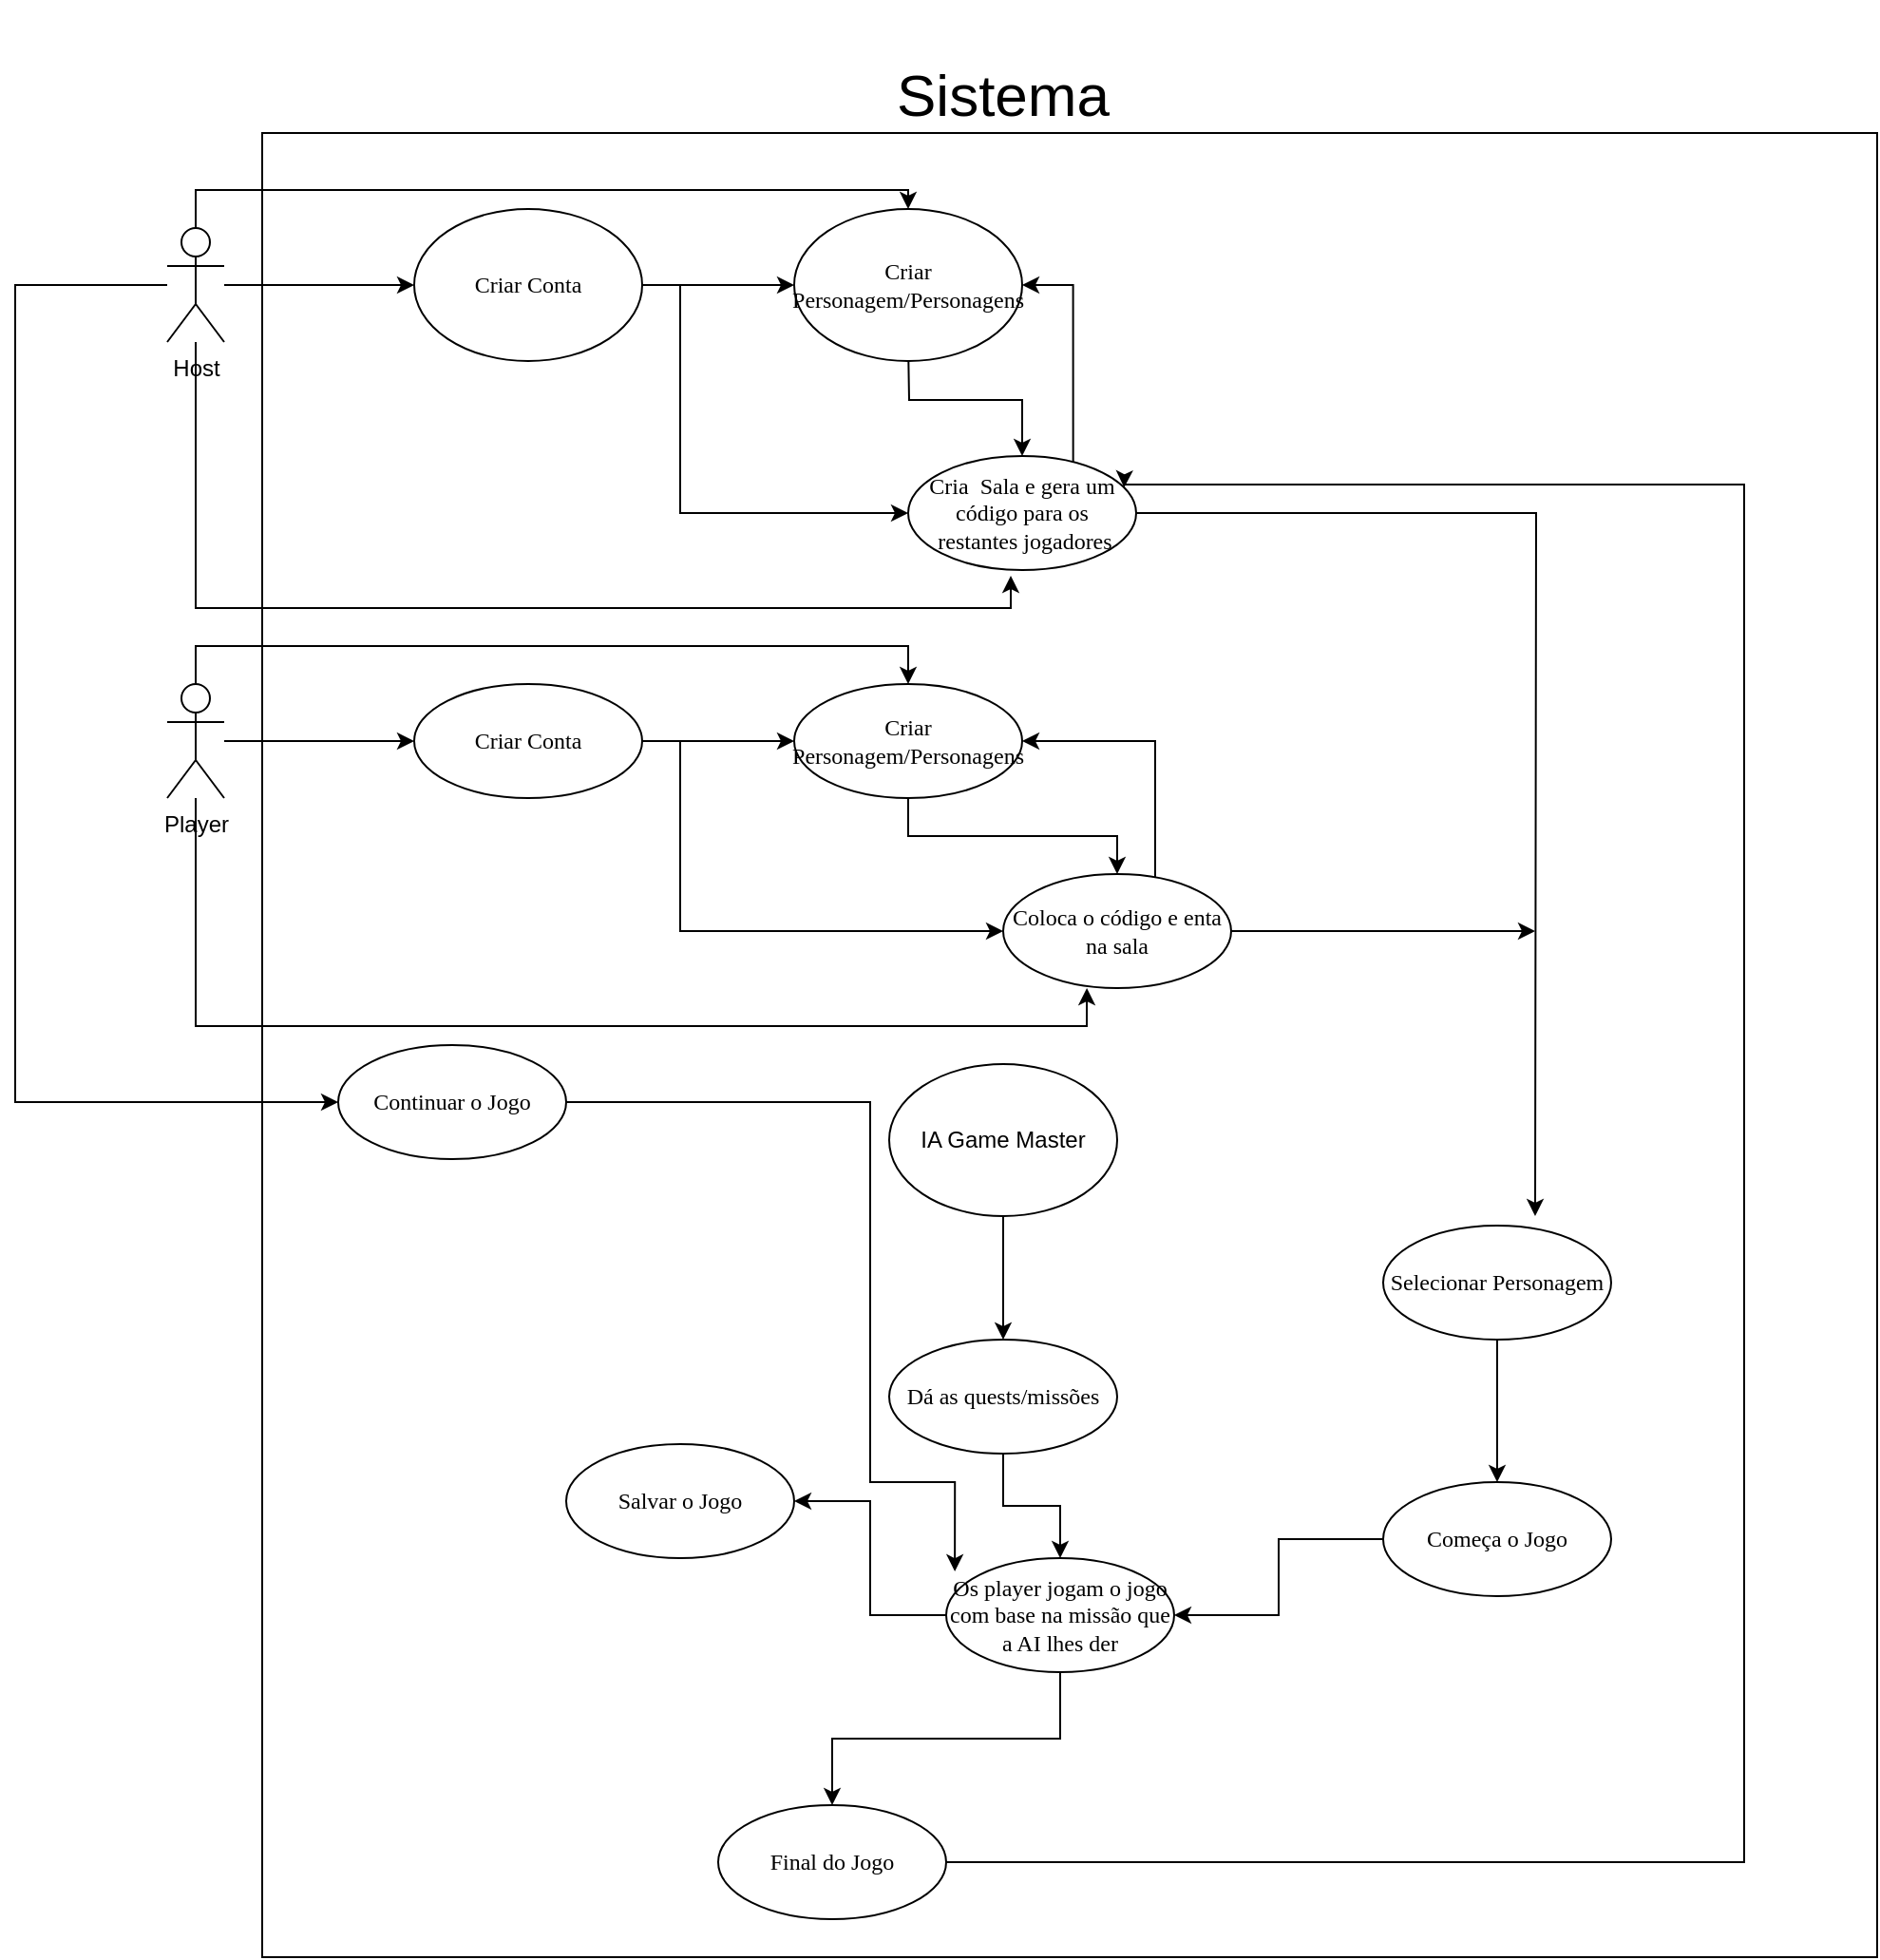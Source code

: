 <mxfile version="24.7.16">
  <diagram name="Página-1" id="m0QteRWzUCi3-6giT8xJ">
    <mxGraphModel dx="2261" dy="1941" grid="1" gridSize="10" guides="1" tooltips="1" connect="1" arrows="1" fold="1" page="1" pageScale="1" pageWidth="827" pageHeight="1169" math="0" shadow="0">
      <root>
        <mxCell id="0" />
        <mxCell id="1" parent="0" />
        <mxCell id="MzG-DU7XLGtjmCk2zkSj-113" value="" style="rounded=0;whiteSpace=wrap;html=1;" parent="1" vertex="1">
          <mxGeometry x="90" y="10" width="850" height="960" as="geometry" />
        </mxCell>
        <mxCell id="MzG-DU7XLGtjmCk2zkSj-5" value="" style="edgeStyle=orthogonalEdgeStyle;rounded=0;orthogonalLoop=1;jettySize=auto;html=1;" parent="1" source="MzG-DU7XLGtjmCk2zkSj-2" edge="1">
          <mxGeometry relative="1" as="geometry">
            <mxPoint x="170" y="90" as="targetPoint" />
          </mxGeometry>
        </mxCell>
        <mxCell id="MzG-DU7XLGtjmCk2zkSj-105" style="edgeStyle=orthogonalEdgeStyle;rounded=0;orthogonalLoop=1;jettySize=auto;html=1;entryX=0.5;entryY=0;entryDx=0;entryDy=0;" parent="1" source="MzG-DU7XLGtjmCk2zkSj-2" target="MzG-DU7XLGtjmCk2zkSj-119" edge="1">
          <mxGeometry relative="1" as="geometry">
            <mxPoint x="430" y="60" as="targetPoint" />
            <Array as="points">
              <mxPoint x="55" y="40" />
              <mxPoint x="430" y="40" />
            </Array>
          </mxGeometry>
        </mxCell>
        <mxCell id="MzG-DU7XLGtjmCk2zkSj-116" style="edgeStyle=orthogonalEdgeStyle;rounded=0;orthogonalLoop=1;jettySize=auto;html=1;entryX=0;entryY=0.5;entryDx=0;entryDy=0;" parent="1" source="MzG-DU7XLGtjmCk2zkSj-2" target="MzG-DU7XLGtjmCk2zkSj-89" edge="1">
          <mxGeometry relative="1" as="geometry">
            <Array as="points">
              <mxPoint x="-40" y="90" />
              <mxPoint x="-40" y="520" />
            </Array>
          </mxGeometry>
        </mxCell>
        <mxCell id="MzG-DU7XLGtjmCk2zkSj-2" value="Host&lt;div&gt;&lt;br&gt;&lt;/div&gt;" style="shape=umlActor;verticalLabelPosition=bottom;verticalAlign=top;html=1;outlineConnect=0;" parent="1" vertex="1">
          <mxGeometry x="40" y="60" width="30" height="60" as="geometry" />
        </mxCell>
        <mxCell id="MzG-DU7XLGtjmCk2zkSj-17" value="" style="edgeStyle=orthogonalEdgeStyle;rounded=0;orthogonalLoop=1;jettySize=auto;html=1;" parent="1" edge="1">
          <mxGeometry relative="1" as="geometry">
            <mxPoint x="290" y="90" as="sourcePoint" />
            <mxPoint x="370" y="90" as="targetPoint" />
          </mxGeometry>
        </mxCell>
        <mxCell id="MzG-DU7XLGtjmCk2zkSj-81" style="edgeStyle=orthogonalEdgeStyle;rounded=0;orthogonalLoop=1;jettySize=auto;html=1;entryX=0;entryY=0.5;entryDx=0;entryDy=0;" parent="1" target="MzG-DU7XLGtjmCk2zkSj-18" edge="1">
          <mxGeometry relative="1" as="geometry">
            <mxPoint x="290" y="90" as="sourcePoint" />
            <Array as="points">
              <mxPoint x="310" y="90" />
              <mxPoint x="310" y="210" />
            </Array>
          </mxGeometry>
        </mxCell>
        <mxCell id="MzG-DU7XLGtjmCk2zkSj-19" value="" style="edgeStyle=orthogonalEdgeStyle;rounded=0;orthogonalLoop=1;jettySize=auto;html=1;" parent="1" target="MzG-DU7XLGtjmCk2zkSj-18" edge="1">
          <mxGeometry relative="1" as="geometry">
            <mxPoint x="430" y="120" as="sourcePoint" />
          </mxGeometry>
        </mxCell>
        <mxCell id="MzG-DU7XLGtjmCk2zkSj-49" style="edgeStyle=orthogonalEdgeStyle;rounded=0;orthogonalLoop=1;jettySize=auto;html=1;" parent="1" source="MzG-DU7XLGtjmCk2zkSj-18" edge="1">
          <mxGeometry relative="1" as="geometry">
            <mxPoint x="760" y="580" as="targetPoint" />
          </mxGeometry>
        </mxCell>
        <mxCell id="MzG-DU7XLGtjmCk2zkSj-82" style="edgeStyle=orthogonalEdgeStyle;rounded=0;orthogonalLoop=1;jettySize=auto;html=1;exitX=0.75;exitY=0;exitDx=0;exitDy=0;entryX=1;entryY=0.5;entryDx=0;entryDy=0;" parent="1" source="MzG-DU7XLGtjmCk2zkSj-18" target="MzG-DU7XLGtjmCk2zkSj-119" edge="1">
          <mxGeometry relative="1" as="geometry">
            <mxPoint x="490" y="75" as="targetPoint" />
          </mxGeometry>
        </mxCell>
        <mxCell id="MzG-DU7XLGtjmCk2zkSj-18" value="&lt;div&gt;Cria&amp;nbsp; Sala e gera um código para os&lt;/div&gt;&lt;div&gt;&amp;nbsp;restantes jogadores&lt;/div&gt;" style="ellipse;whiteSpace=wrap;html=1;fontFamily=Times New Roman;" parent="1" vertex="1">
          <mxGeometry x="430" y="180" width="120" height="60" as="geometry" />
        </mxCell>
        <mxCell id="MzG-DU7XLGtjmCk2zkSj-36" value="" style="edgeStyle=orthogonalEdgeStyle;rounded=0;orthogonalLoop=1;jettySize=auto;html=1;" parent="1" source="MzG-DU7XLGtjmCk2zkSj-20" target="MzG-DU7XLGtjmCk2zkSj-27" edge="1">
          <mxGeometry relative="1" as="geometry" />
        </mxCell>
        <mxCell id="MzG-DU7XLGtjmCk2zkSj-107" style="edgeStyle=orthogonalEdgeStyle;rounded=0;orthogonalLoop=1;jettySize=auto;html=1;entryX=0.5;entryY=0;entryDx=0;entryDy=0;" parent="1" source="MzG-DU7XLGtjmCk2zkSj-20" target="MzG-DU7XLGtjmCk2zkSj-28" edge="1">
          <mxGeometry relative="1" as="geometry">
            <Array as="points">
              <mxPoint x="55" y="280" />
              <mxPoint x="430" y="280" />
            </Array>
          </mxGeometry>
        </mxCell>
        <mxCell id="MzG-DU7XLGtjmCk2zkSj-20" value="Player&lt;div&gt;&lt;br&gt;&lt;/div&gt;" style="shape=umlActor;verticalLabelPosition=bottom;verticalAlign=top;html=1;outlineConnect=0;" parent="1" vertex="1">
          <mxGeometry x="40" y="300" width="30" height="60" as="geometry" />
        </mxCell>
        <mxCell id="MzG-DU7XLGtjmCk2zkSj-26" value="" style="edgeStyle=orthogonalEdgeStyle;rounded=0;orthogonalLoop=1;jettySize=auto;html=1;" parent="1" source="MzG-DU7XLGtjmCk2zkSj-27" target="MzG-DU7XLGtjmCk2zkSj-28" edge="1">
          <mxGeometry relative="1" as="geometry" />
        </mxCell>
        <mxCell id="MzG-DU7XLGtjmCk2zkSj-83" style="edgeStyle=orthogonalEdgeStyle;rounded=0;orthogonalLoop=1;jettySize=auto;html=1;entryX=0;entryY=0.5;entryDx=0;entryDy=0;" parent="1" source="MzG-DU7XLGtjmCk2zkSj-27" target="MzG-DU7XLGtjmCk2zkSj-39" edge="1">
          <mxGeometry relative="1" as="geometry">
            <Array as="points">
              <mxPoint x="310" y="330" />
              <mxPoint x="310" y="430" />
            </Array>
          </mxGeometry>
        </mxCell>
        <mxCell id="MzG-DU7XLGtjmCk2zkSj-27" value="&lt;div&gt;Criar Conta&lt;/div&gt;" style="ellipse;whiteSpace=wrap;html=1;fontFamily=Times New Roman;" parent="1" vertex="1">
          <mxGeometry x="170" y="300" width="120" height="60" as="geometry" />
        </mxCell>
        <mxCell id="MzG-DU7XLGtjmCk2zkSj-42" value="" style="edgeStyle=orthogonalEdgeStyle;rounded=0;orthogonalLoop=1;jettySize=auto;html=1;" parent="1" source="MzG-DU7XLGtjmCk2zkSj-28" target="MzG-DU7XLGtjmCk2zkSj-39" edge="1">
          <mxGeometry relative="1" as="geometry" />
        </mxCell>
        <mxCell id="MzG-DU7XLGtjmCk2zkSj-28" value="Criar Personagem/Personagens" style="ellipse;whiteSpace=wrap;html=1;fontFamily=Times New Roman;" parent="1" vertex="1">
          <mxGeometry x="370" y="300" width="120" height="60" as="geometry" />
        </mxCell>
        <mxCell id="MzG-DU7XLGtjmCk2zkSj-84" style="edgeStyle=orthogonalEdgeStyle;rounded=0;orthogonalLoop=1;jettySize=auto;html=1;entryX=1;entryY=0.5;entryDx=0;entryDy=0;" parent="1" source="MzG-DU7XLGtjmCk2zkSj-39" target="MzG-DU7XLGtjmCk2zkSj-28" edge="1">
          <mxGeometry relative="1" as="geometry">
            <Array as="points">
              <mxPoint x="560" y="330" />
            </Array>
          </mxGeometry>
        </mxCell>
        <mxCell id="MzG-DU7XLGtjmCk2zkSj-85" style="edgeStyle=orthogonalEdgeStyle;rounded=0;orthogonalLoop=1;jettySize=auto;html=1;" parent="1" source="MzG-DU7XLGtjmCk2zkSj-39" edge="1">
          <mxGeometry relative="1" as="geometry">
            <mxPoint x="760" y="430" as="targetPoint" />
          </mxGeometry>
        </mxCell>
        <mxCell id="MzG-DU7XLGtjmCk2zkSj-39" value="&lt;div&gt;Coloca o código e enta na sala&lt;/div&gt;" style="ellipse;whiteSpace=wrap;html=1;fontFamily=Times New Roman;" parent="1" vertex="1">
          <mxGeometry x="480" y="400" width="120" height="60" as="geometry" />
        </mxCell>
        <mxCell id="MzG-DU7XLGtjmCk2zkSj-55" value="" style="edgeStyle=orthogonalEdgeStyle;rounded=0;orthogonalLoop=1;jettySize=auto;html=1;" parent="1" source="MzG-DU7XLGtjmCk2zkSj-45" target="MzG-DU7XLGtjmCk2zkSj-54" edge="1">
          <mxGeometry relative="1" as="geometry" />
        </mxCell>
        <mxCell id="MzG-DU7XLGtjmCk2zkSj-45" value="Selecionar Personagem" style="ellipse;whiteSpace=wrap;html=1;fontFamily=Times New Roman;" parent="1" vertex="1">
          <mxGeometry x="680" y="585" width="120" height="60" as="geometry" />
        </mxCell>
        <mxCell id="MzG-DU7XLGtjmCk2zkSj-64" value="" style="edgeStyle=orthogonalEdgeStyle;rounded=0;orthogonalLoop=1;jettySize=auto;html=1;" parent="1" source="MzG-DU7XLGtjmCk2zkSj-54" target="MzG-DU7XLGtjmCk2zkSj-63" edge="1">
          <mxGeometry relative="1" as="geometry" />
        </mxCell>
        <mxCell id="MzG-DU7XLGtjmCk2zkSj-54" value="Começa o Jogo" style="ellipse;whiteSpace=wrap;html=1;fontFamily=Times New Roman;" parent="1" vertex="1">
          <mxGeometry x="680" y="720" width="120" height="60" as="geometry" />
        </mxCell>
        <mxCell id="MzG-DU7XLGtjmCk2zkSj-59" value="" style="edgeStyle=orthogonalEdgeStyle;rounded=0;orthogonalLoop=1;jettySize=auto;html=1;" parent="1" source="MzG-DU7XLGtjmCk2zkSj-56" target="MzG-DU7XLGtjmCk2zkSj-57" edge="1">
          <mxGeometry relative="1" as="geometry" />
        </mxCell>
        <mxCell id="MzG-DU7XLGtjmCk2zkSj-56" value="IA Game Master" style="ellipse;whiteSpace=wrap;html=1;" parent="1" vertex="1">
          <mxGeometry x="420" y="500" width="120" height="80" as="geometry" />
        </mxCell>
        <mxCell id="MzG-DU7XLGtjmCk2zkSj-65" value="" style="edgeStyle=orthogonalEdgeStyle;rounded=0;orthogonalLoop=1;jettySize=auto;html=1;" parent="1" source="MzG-DU7XLGtjmCk2zkSj-57" target="MzG-DU7XLGtjmCk2zkSj-63" edge="1">
          <mxGeometry relative="1" as="geometry" />
        </mxCell>
        <mxCell id="MzG-DU7XLGtjmCk2zkSj-57" value="Dá as quests/missões" style="ellipse;whiteSpace=wrap;html=1;fontFamily=Times New Roman;" parent="1" vertex="1">
          <mxGeometry x="420" y="645" width="120" height="60" as="geometry" />
        </mxCell>
        <mxCell id="MzG-DU7XLGtjmCk2zkSj-99" value="" style="edgeStyle=orthogonalEdgeStyle;rounded=0;orthogonalLoop=1;jettySize=auto;html=1;" parent="1" source="MzG-DU7XLGtjmCk2zkSj-63" target="MzG-DU7XLGtjmCk2zkSj-86" edge="1">
          <mxGeometry relative="1" as="geometry" />
        </mxCell>
        <mxCell id="MzG-DU7XLGtjmCk2zkSj-111" style="edgeStyle=orthogonalEdgeStyle;rounded=0;orthogonalLoop=1;jettySize=auto;html=1;entryX=0.5;entryY=0;entryDx=0;entryDy=0;" parent="1" source="MzG-DU7XLGtjmCk2zkSj-63" target="MzG-DU7XLGtjmCk2zkSj-108" edge="1">
          <mxGeometry relative="1" as="geometry" />
        </mxCell>
        <mxCell id="MzG-DU7XLGtjmCk2zkSj-63" value="Os player jogam o jogo com base na missão que a AI lhes der" style="ellipse;whiteSpace=wrap;html=1;fontFamily=Times New Roman;" parent="1" vertex="1">
          <mxGeometry x="450" y="760" width="120" height="60" as="geometry" />
        </mxCell>
        <mxCell id="MzG-DU7XLGtjmCk2zkSj-86" value="Salvar o Jogo" style="ellipse;whiteSpace=wrap;html=1;fontFamily=Times New Roman;" parent="1" vertex="1">
          <mxGeometry x="250" y="700" width="120" height="60" as="geometry" />
        </mxCell>
        <mxCell id="MzG-DU7XLGtjmCk2zkSj-89" value="Continuar o Jogo" style="ellipse;whiteSpace=wrap;html=1;fontFamily=Times New Roman;" parent="1" vertex="1">
          <mxGeometry x="130" y="490" width="120" height="60" as="geometry" />
        </mxCell>
        <mxCell id="MzG-DU7XLGtjmCk2zkSj-98" style="edgeStyle=orthogonalEdgeStyle;rounded=0;orthogonalLoop=1;jettySize=auto;html=1;entryX=0.038;entryY=0.117;entryDx=0;entryDy=0;entryPerimeter=0;" parent="1" source="MzG-DU7XLGtjmCk2zkSj-89" target="MzG-DU7XLGtjmCk2zkSj-63" edge="1">
          <mxGeometry relative="1" as="geometry">
            <Array as="points">
              <mxPoint x="410" y="520" />
              <mxPoint x="410" y="720" />
              <mxPoint x="455" y="720" />
            </Array>
          </mxGeometry>
        </mxCell>
        <mxCell id="MzG-DU7XLGtjmCk2zkSj-104" style="edgeStyle=orthogonalEdgeStyle;rounded=0;orthogonalLoop=1;jettySize=auto;html=1;entryX=0.45;entryY=1.05;entryDx=0;entryDy=0;entryPerimeter=0;" parent="1" source="MzG-DU7XLGtjmCk2zkSj-2" target="MzG-DU7XLGtjmCk2zkSj-18" edge="1">
          <mxGeometry relative="1" as="geometry">
            <Array as="points">
              <mxPoint x="55" y="260" />
              <mxPoint x="484" y="260" />
            </Array>
          </mxGeometry>
        </mxCell>
        <mxCell id="MzG-DU7XLGtjmCk2zkSj-106" style="edgeStyle=orthogonalEdgeStyle;rounded=0;orthogonalLoop=1;jettySize=auto;html=1;entryX=0.367;entryY=1;entryDx=0;entryDy=0;entryPerimeter=0;" parent="1" source="MzG-DU7XLGtjmCk2zkSj-20" target="MzG-DU7XLGtjmCk2zkSj-39" edge="1">
          <mxGeometry relative="1" as="geometry">
            <Array as="points">
              <mxPoint x="55" y="480" />
              <mxPoint x="524" y="480" />
            </Array>
          </mxGeometry>
        </mxCell>
        <mxCell id="MzG-DU7XLGtjmCk2zkSj-112" style="edgeStyle=orthogonalEdgeStyle;rounded=0;orthogonalLoop=1;jettySize=auto;html=1;entryX=1;entryY=0.25;entryDx=0;entryDy=0;" parent="1" source="MzG-DU7XLGtjmCk2zkSj-108" target="MzG-DU7XLGtjmCk2zkSj-18" edge="1">
          <mxGeometry relative="1" as="geometry">
            <mxPoint x="830" y="280" as="targetPoint" />
            <Array as="points">
              <mxPoint x="870" y="920" />
              <mxPoint x="870" y="195" />
            </Array>
          </mxGeometry>
        </mxCell>
        <mxCell id="MzG-DU7XLGtjmCk2zkSj-108" value="Final do Jogo" style="ellipse;whiteSpace=wrap;html=1;fontFamily=Times New Roman;" parent="1" vertex="1">
          <mxGeometry x="330" y="890" width="120" height="60" as="geometry" />
        </mxCell>
        <mxCell id="MzG-DU7XLGtjmCk2zkSj-115" value="Sistema" style="text;html=1;align=center;verticalAlign=middle;whiteSpace=wrap;rounded=0;fontSize=31;" parent="1" vertex="1">
          <mxGeometry x="380" y="-60" width="200" height="100" as="geometry" />
        </mxCell>
        <mxCell id="MzG-DU7XLGtjmCk2zkSj-118" value="Criar Conta" style="ellipse;whiteSpace=wrap;html=1;rounded=0;strokeColor=default;align=center;verticalAlign=middle;fontFamily=Times New Roman;fontSize=12;fontColor=default;fillColor=default;" parent="1" vertex="1">
          <mxGeometry x="170" y="50" width="120" height="80" as="geometry" />
        </mxCell>
        <mxCell id="MzG-DU7XLGtjmCk2zkSj-119" value="Criar Personagem/Personagens" style="ellipse;whiteSpace=wrap;html=1;rounded=0;strokeColor=default;align=center;verticalAlign=middle;fontFamily=Times New Roman;fontSize=12;fontColor=default;fillColor=default;" parent="1" vertex="1">
          <mxGeometry x="370" y="50" width="120" height="80" as="geometry" />
        </mxCell>
      </root>
    </mxGraphModel>
  </diagram>
</mxfile>
